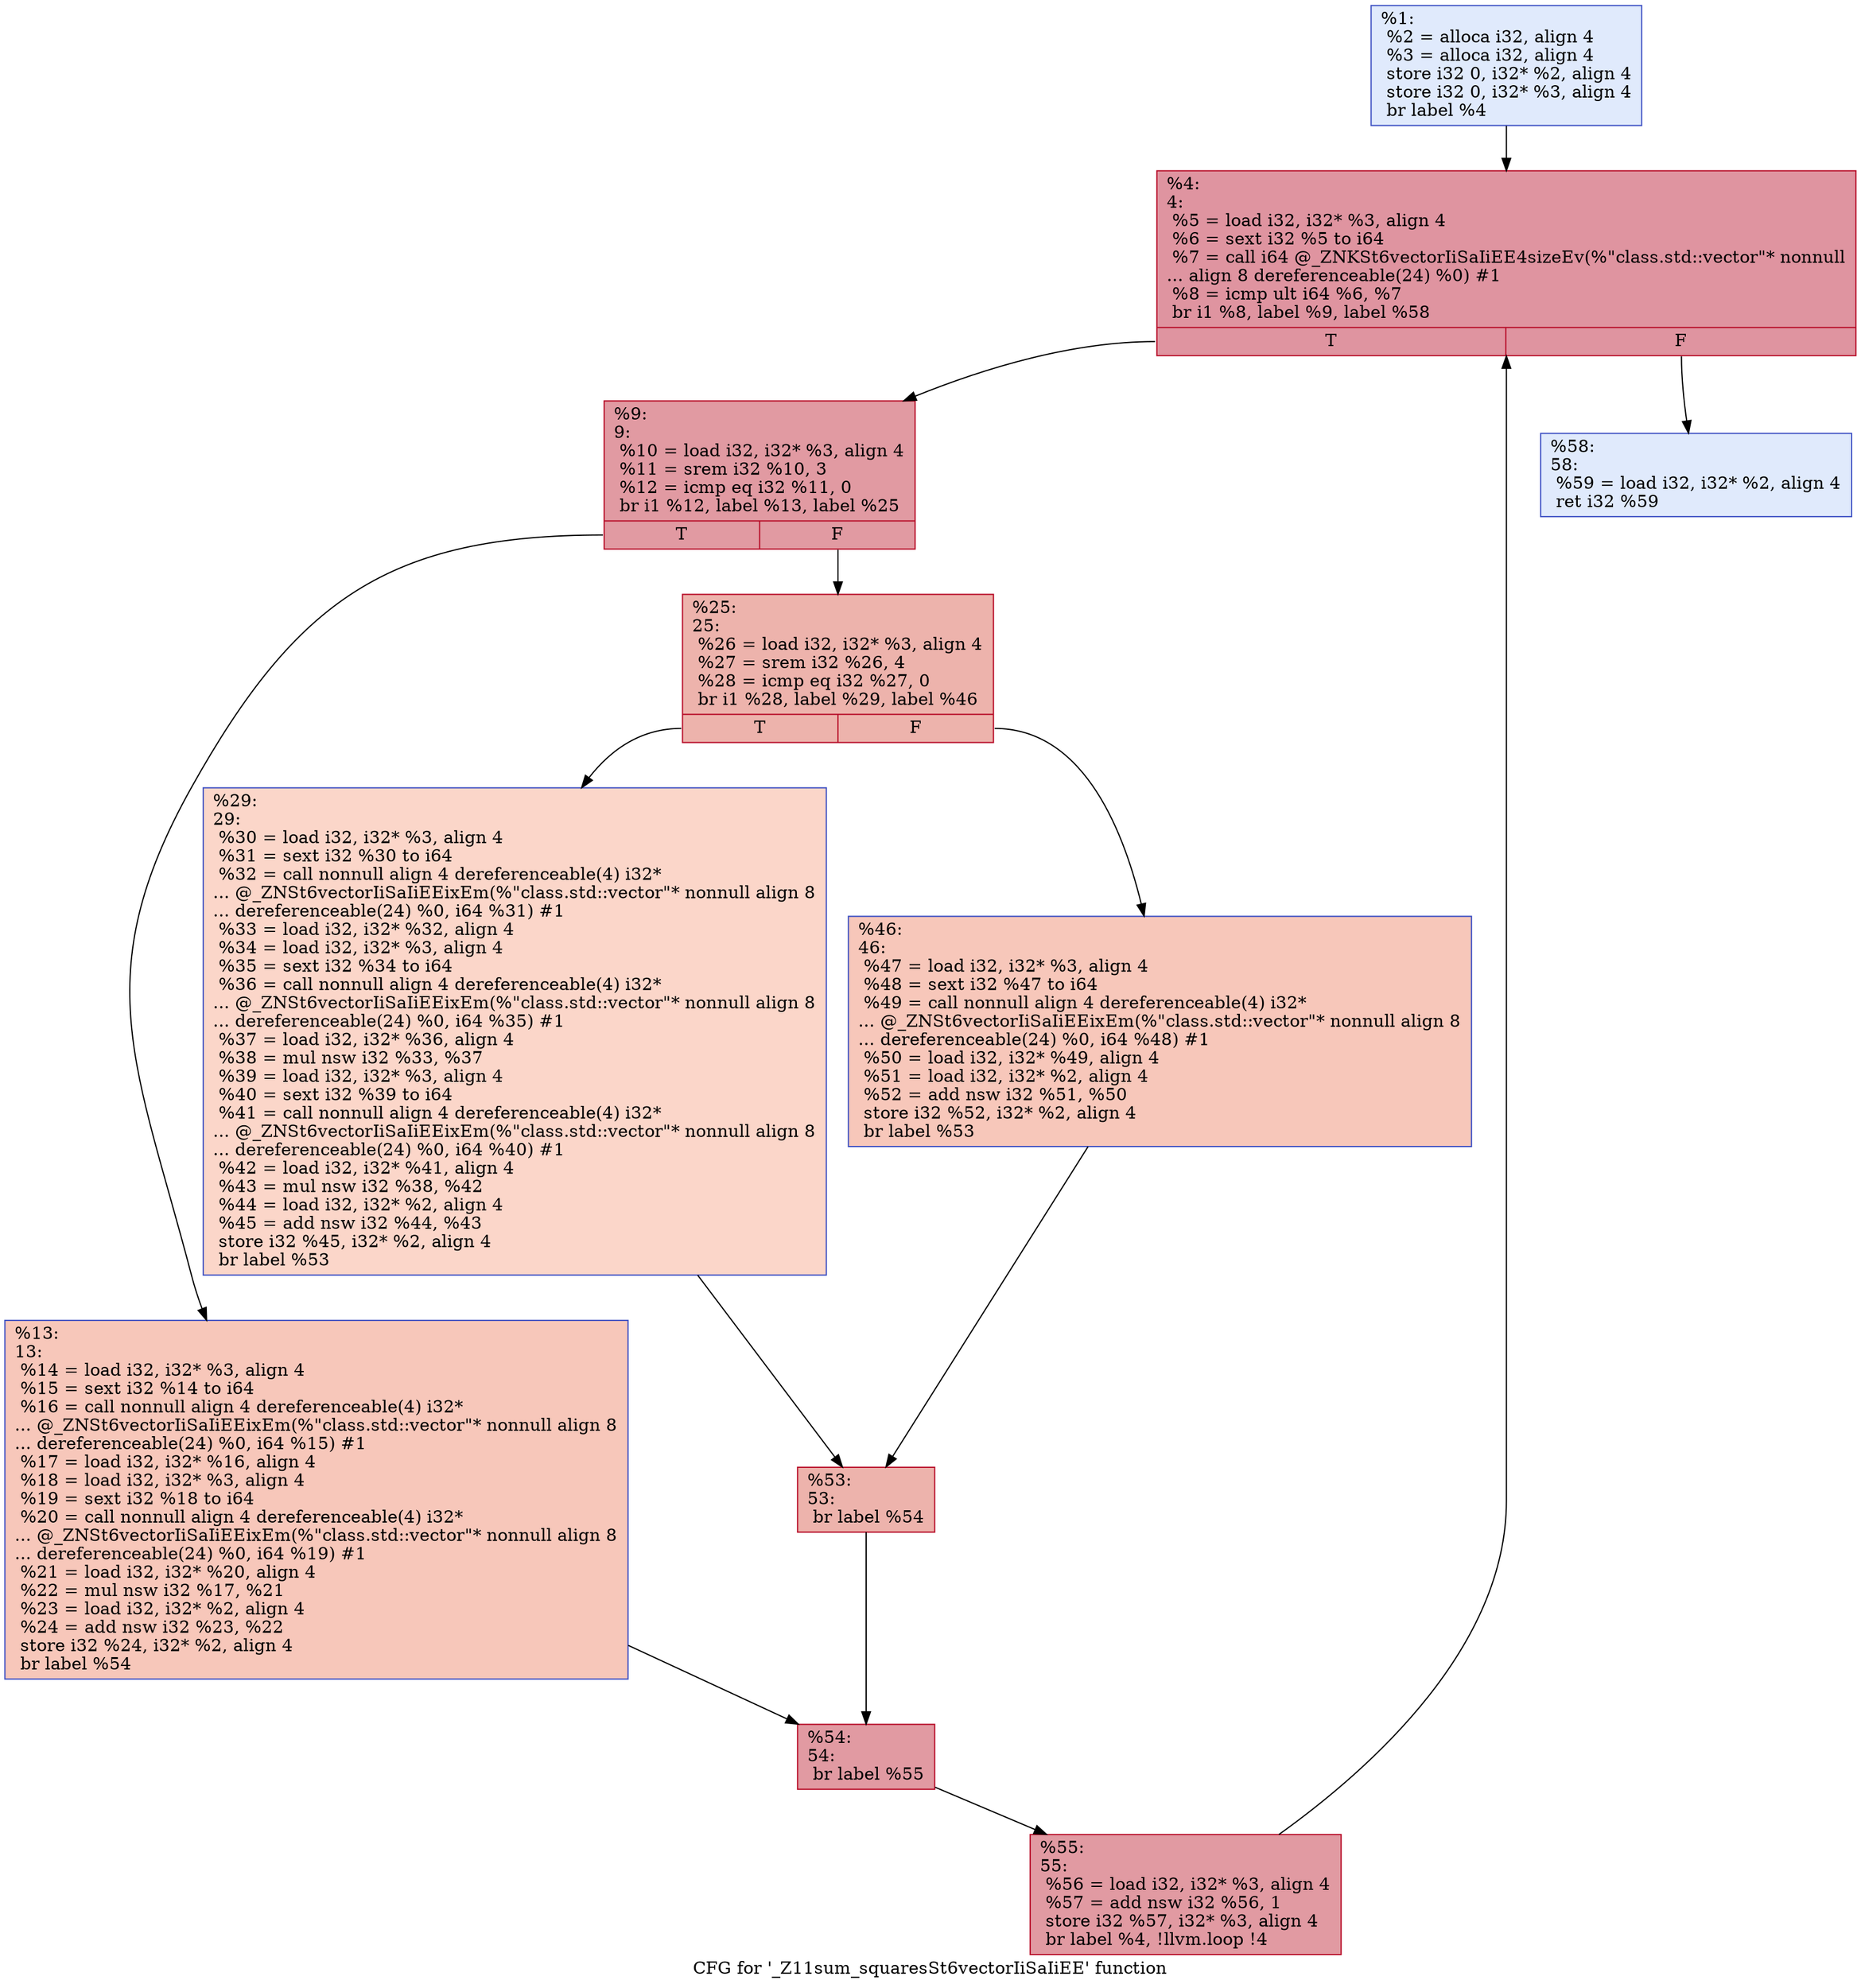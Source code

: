digraph "CFG for '_Z11sum_squaresSt6vectorIiSaIiEE' function" {
	label="CFG for '_Z11sum_squaresSt6vectorIiSaIiEE' function";

	Node0x5584afb9b140 [shape=record,color="#3d50c3ff", style=filled, fillcolor="#b9d0f970",label="{%1:\l  %2 = alloca i32, align 4\l  %3 = alloca i32, align 4\l  store i32 0, i32* %2, align 4\l  store i32 0, i32* %3, align 4\l  br label %4\l}"];
	Node0x5584afb9b140 -> Node0x5584afb9ba40;
	Node0x5584afb9ba40 [shape=record,color="#b70d28ff", style=filled, fillcolor="#b70d2870",label="{%4:\l4:                                                \l  %5 = load i32, i32* %3, align 4\l  %6 = sext i32 %5 to i64\l  %7 = call i64 @_ZNKSt6vectorIiSaIiEE4sizeEv(%\"class.std::vector\"* nonnull\l... align 8 dereferenceable(24) %0) #1\l  %8 = icmp ult i64 %6, %7\l  br i1 %8, label %9, label %58\l|{<s0>T|<s1>F}}"];
	Node0x5584afb9ba40:s0 -> Node0x5584afb9bb00;
	Node0x5584afb9ba40:s1 -> Node0x5584afb9bfe0;
	Node0x5584afb9bb00 [shape=record,color="#b70d28ff", style=filled, fillcolor="#bb1b2c70",label="{%9:\l9:                                                \l  %10 = load i32, i32* %3, align 4\l  %11 = srem i32 %10, 3\l  %12 = icmp eq i32 %11, 0\l  br i1 %12, label %13, label %25\l|{<s0>T|<s1>F}}"];
	Node0x5584afb9bb00:s0 -> Node0x5584afb9c2b0;
	Node0x5584afb9bb00:s1 -> Node0x5584afb9c300;
	Node0x5584afb9c2b0 [shape=record,color="#3d50c3ff", style=filled, fillcolor="#ec7f6370",label="{%13:\l13:                                               \l  %14 = load i32, i32* %3, align 4\l  %15 = sext i32 %14 to i64\l  %16 = call nonnull align 4 dereferenceable(4) i32*\l... @_ZNSt6vectorIiSaIiEEixEm(%\"class.std::vector\"* nonnull align 8\l... dereferenceable(24) %0, i64 %15) #1\l  %17 = load i32, i32* %16, align 4\l  %18 = load i32, i32* %3, align 4\l  %19 = sext i32 %18 to i64\l  %20 = call nonnull align 4 dereferenceable(4) i32*\l... @_ZNSt6vectorIiSaIiEEixEm(%\"class.std::vector\"* nonnull align 8\l... dereferenceable(24) %0, i64 %19) #1\l  %21 = load i32, i32* %20, align 4\l  %22 = mul nsw i32 %17, %21\l  %23 = load i32, i32* %2, align 4\l  %24 = add nsw i32 %23, %22\l  store i32 %24, i32* %2, align 4\l  br label %54\l}"];
	Node0x5584afb9c2b0 -> Node0x5584afb9ccf0;
	Node0x5584afb9c300 [shape=record,color="#b70d28ff", style=filled, fillcolor="#d6524470",label="{%25:\l25:                                               \l  %26 = load i32, i32* %3, align 4\l  %27 = srem i32 %26, 4\l  %28 = icmp eq i32 %27, 0\l  br i1 %28, label %29, label %46\l|{<s0>T|<s1>F}}"];
	Node0x5584afb9c300:s0 -> Node0x5584afb9cf40;
	Node0x5584afb9c300:s1 -> Node0x5584afb9cf90;
	Node0x5584afb9cf40 [shape=record,color="#3d50c3ff", style=filled, fillcolor="#f6a38570",label="{%29:\l29:                                               \l  %30 = load i32, i32* %3, align 4\l  %31 = sext i32 %30 to i64\l  %32 = call nonnull align 4 dereferenceable(4) i32*\l... @_ZNSt6vectorIiSaIiEEixEm(%\"class.std::vector\"* nonnull align 8\l... dereferenceable(24) %0, i64 %31) #1\l  %33 = load i32, i32* %32, align 4\l  %34 = load i32, i32* %3, align 4\l  %35 = sext i32 %34 to i64\l  %36 = call nonnull align 4 dereferenceable(4) i32*\l... @_ZNSt6vectorIiSaIiEEixEm(%\"class.std::vector\"* nonnull align 8\l... dereferenceable(24) %0, i64 %35) #1\l  %37 = load i32, i32* %36, align 4\l  %38 = mul nsw i32 %33, %37\l  %39 = load i32, i32* %3, align 4\l  %40 = sext i32 %39 to i64\l  %41 = call nonnull align 4 dereferenceable(4) i32*\l... @_ZNSt6vectorIiSaIiEEixEm(%\"class.std::vector\"* nonnull align 8\l... dereferenceable(24) %0, i64 %40) #1\l  %42 = load i32, i32* %41, align 4\l  %43 = mul nsw i32 %38, %42\l  %44 = load i32, i32* %2, align 4\l  %45 = add nsw i32 %44, %43\l  store i32 %45, i32* %2, align 4\l  br label %53\l}"];
	Node0x5584afb9cf40 -> Node0x5584afb9dd40;
	Node0x5584afb9cf90 [shape=record,color="#3d50c3ff", style=filled, fillcolor="#ec7f6370",label="{%46:\l46:                                               \l  %47 = load i32, i32* %3, align 4\l  %48 = sext i32 %47 to i64\l  %49 = call nonnull align 4 dereferenceable(4) i32*\l... @_ZNSt6vectorIiSaIiEEixEm(%\"class.std::vector\"* nonnull align 8\l... dereferenceable(24) %0, i64 %48) #1\l  %50 = load i32, i32* %49, align 4\l  %51 = load i32, i32* %2, align 4\l  %52 = add nsw i32 %51, %50\l  store i32 %52, i32* %2, align 4\l  br label %53\l}"];
	Node0x5584afb9cf90 -> Node0x5584afb9dd40;
	Node0x5584afb9dd40 [shape=record,color="#b70d28ff", style=filled, fillcolor="#d6524470",label="{%53:\l53:                                               \l  br label %54\l}"];
	Node0x5584afb9dd40 -> Node0x5584afb9ccf0;
	Node0x5584afb9ccf0 [shape=record,color="#b70d28ff", style=filled, fillcolor="#bb1b2c70",label="{%54:\l54:                                               \l  br label %55\l}"];
	Node0x5584afb9ccf0 -> Node0x5584afb9e2f0;
	Node0x5584afb9e2f0 [shape=record,color="#b70d28ff", style=filled, fillcolor="#bb1b2c70",label="{%55:\l55:                                               \l  %56 = load i32, i32* %3, align 4\l  %57 = add nsw i32 %56, 1\l  store i32 %57, i32* %3, align 4\l  br label %4, !llvm.loop !4\l}"];
	Node0x5584afb9e2f0 -> Node0x5584afb9ba40;
	Node0x5584afb9bfe0 [shape=record,color="#3d50c3ff", style=filled, fillcolor="#b9d0f970",label="{%58:\l58:                                               \l  %59 = load i32, i32* %2, align 4\l  ret i32 %59\l}"];
}
